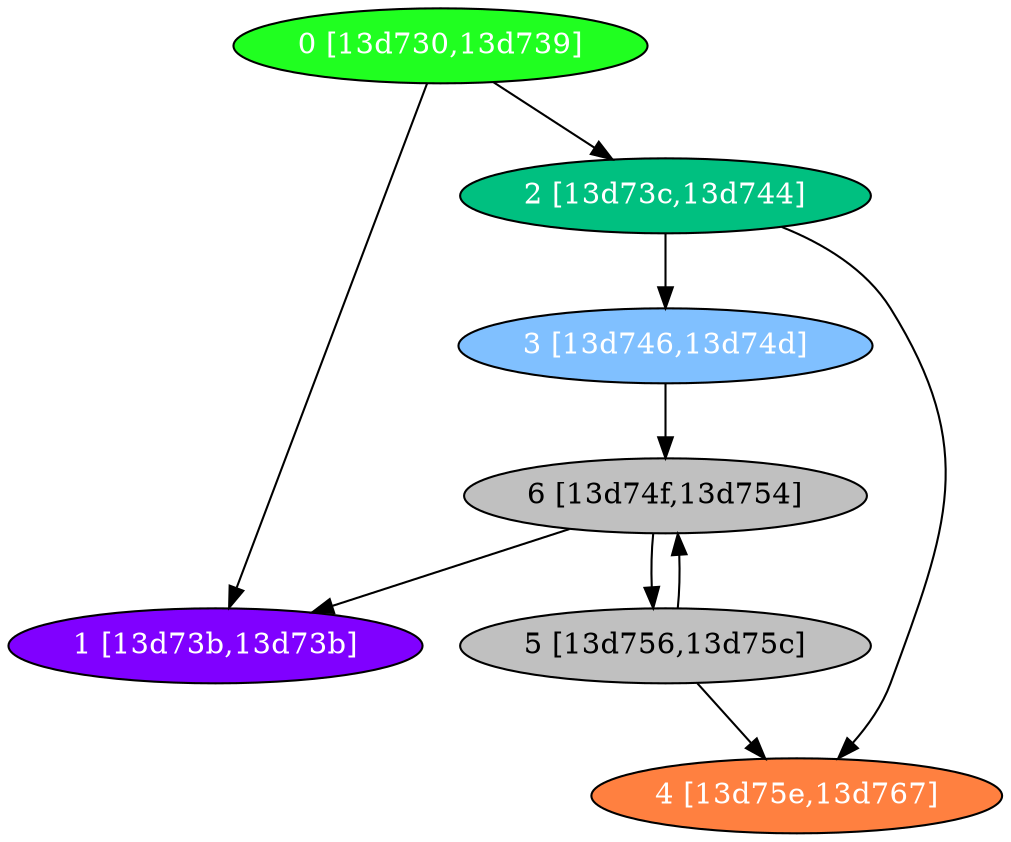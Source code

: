 diGraph libnss3{
	libnss3_0  [style=filled fillcolor="#20FF20" fontcolor="#ffffff" shape=oval label="0 [13d730,13d739]"]
	libnss3_1  [style=filled fillcolor="#8000FF" fontcolor="#ffffff" shape=oval label="1 [13d73b,13d73b]"]
	libnss3_2  [style=filled fillcolor="#00C080" fontcolor="#ffffff" shape=oval label="2 [13d73c,13d744]"]
	libnss3_3  [style=filled fillcolor="#80C0FF" fontcolor="#ffffff" shape=oval label="3 [13d746,13d74d]"]
	libnss3_4  [style=filled fillcolor="#FF8040" fontcolor="#ffffff" shape=oval label="4 [13d75e,13d767]"]
	libnss3_5  [style=filled fillcolor="#C0C0C0" fontcolor="#000000" shape=oval label="5 [13d756,13d75c]"]
	libnss3_6  [style=filled fillcolor="#C0C0C0" fontcolor="#000000" shape=oval label="6 [13d74f,13d754]"]

	libnss3_0 -> libnss3_1
	libnss3_0 -> libnss3_2
	libnss3_2 -> libnss3_3
	libnss3_2 -> libnss3_4
	libnss3_3 -> libnss3_6
	libnss3_5 -> libnss3_4
	libnss3_5 -> libnss3_6
	libnss3_6 -> libnss3_1
	libnss3_6 -> libnss3_5
}